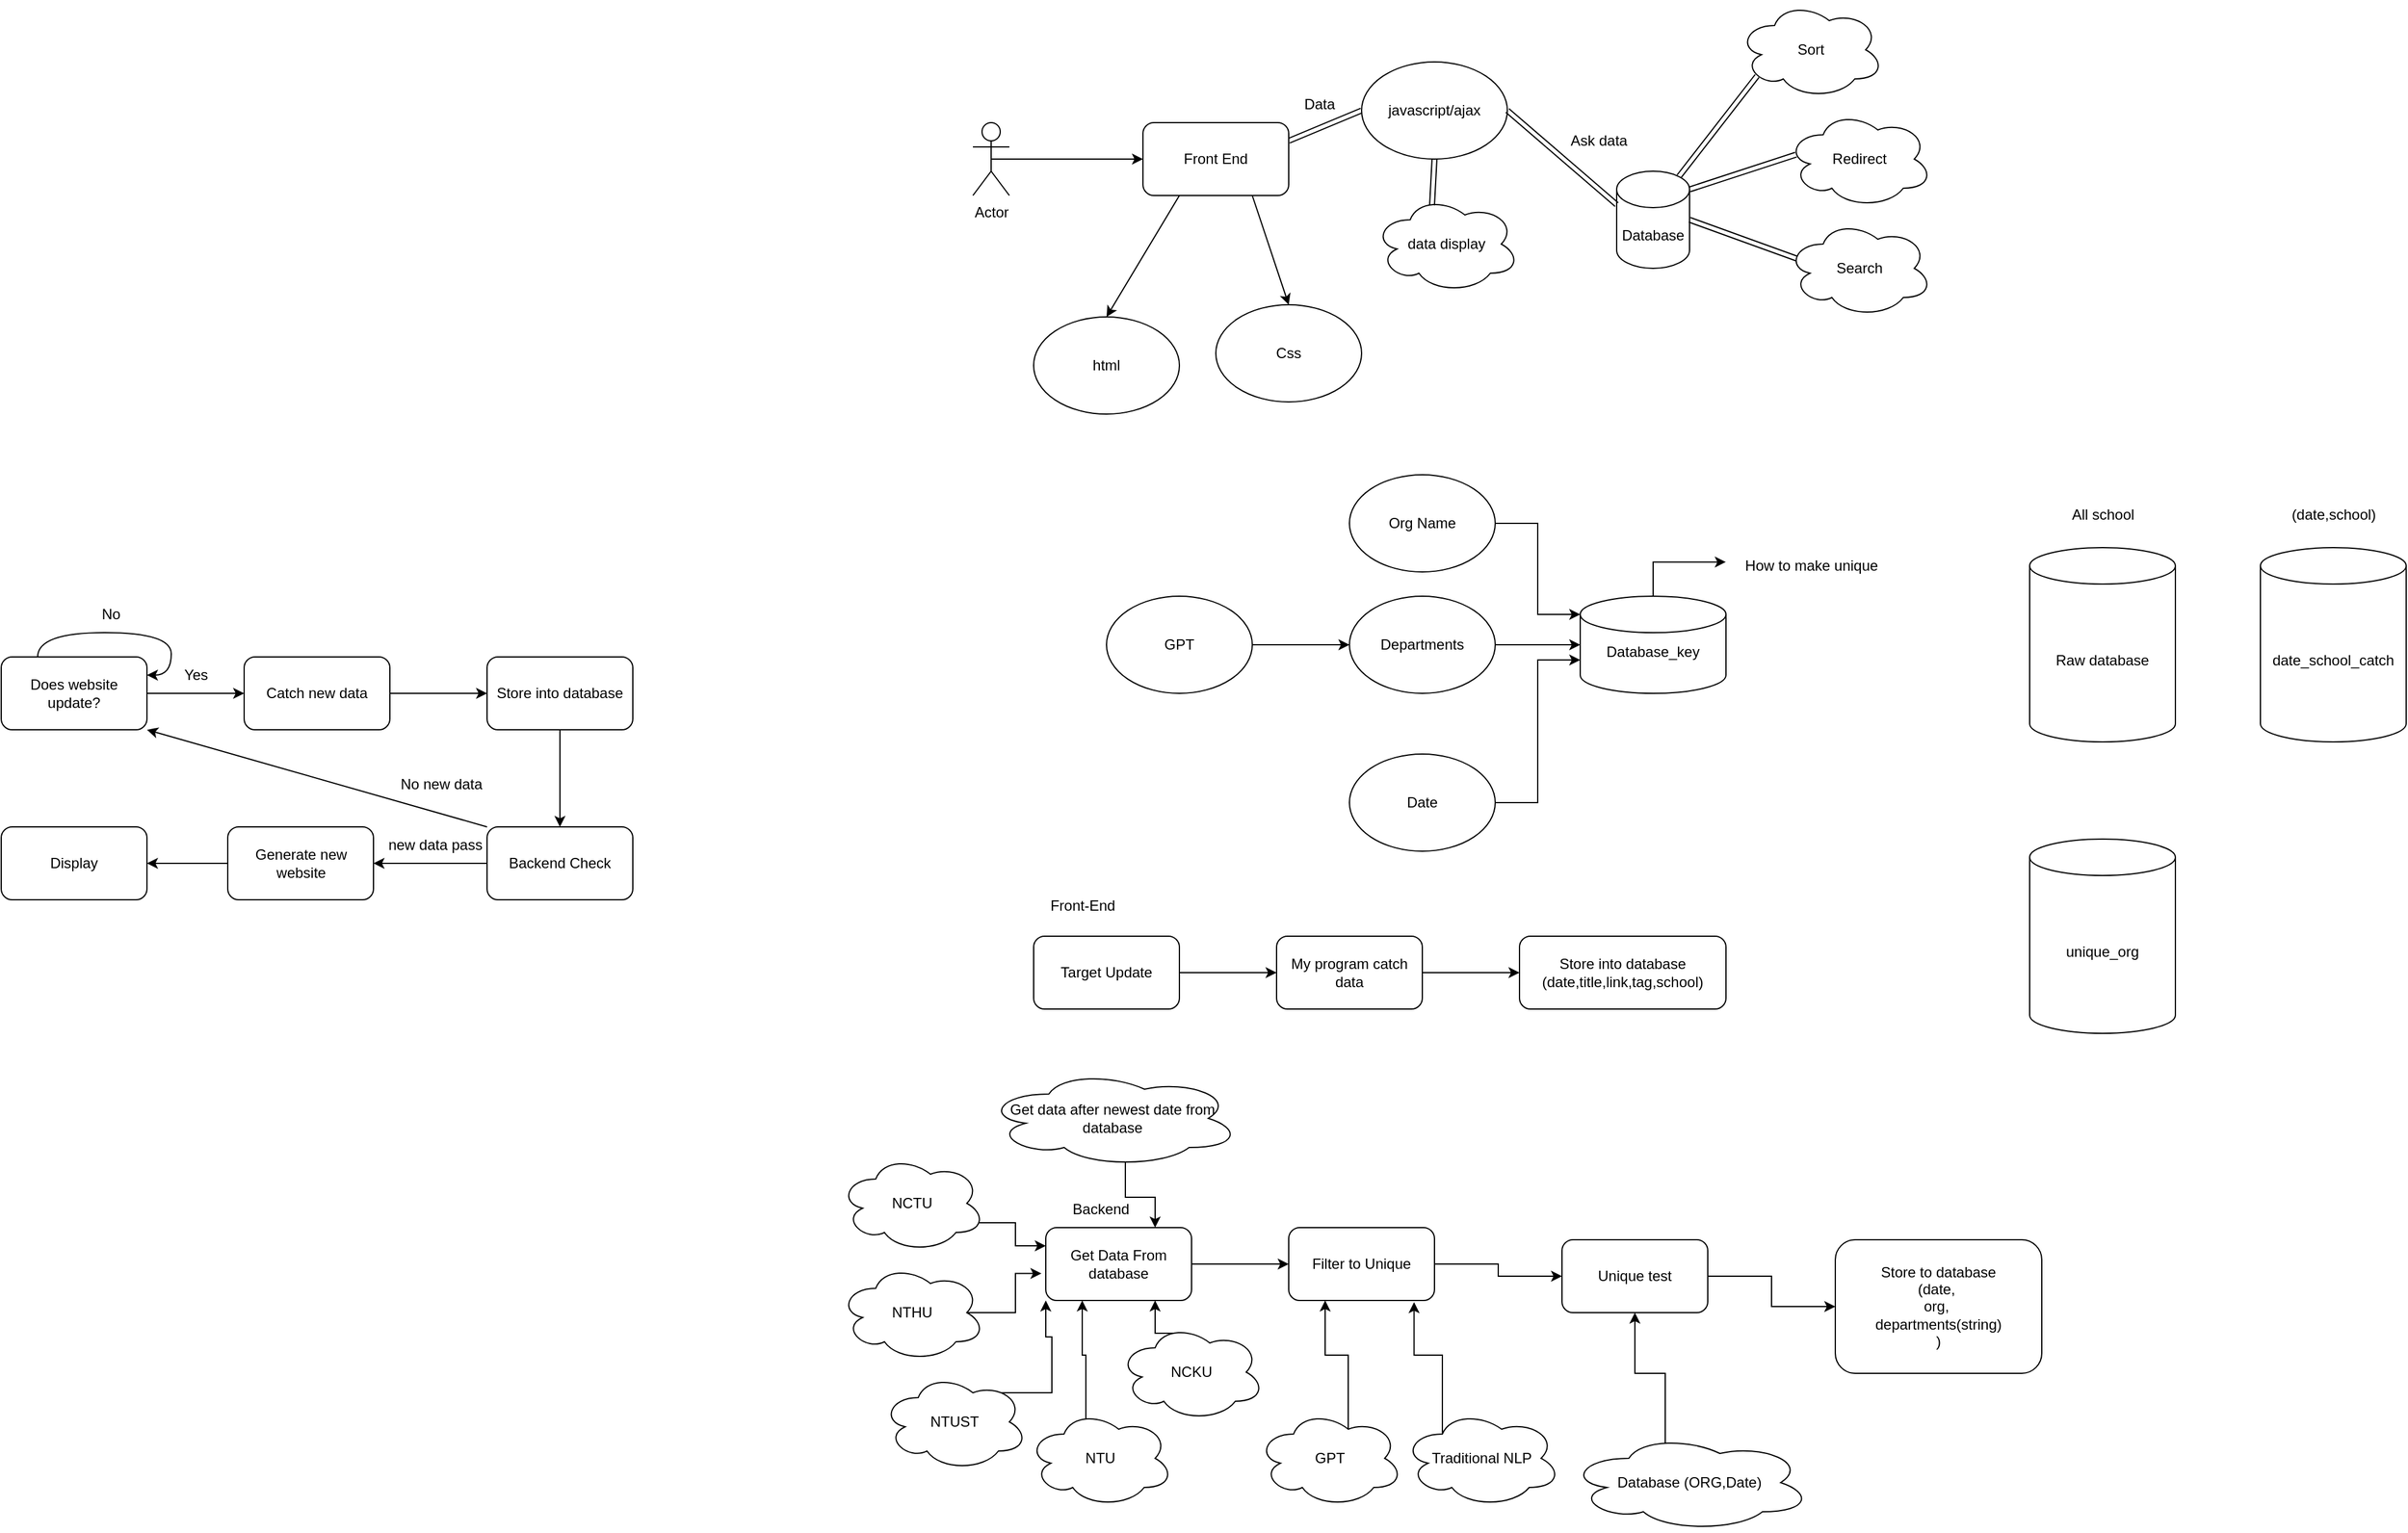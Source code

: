 <mxfile version="22.1.18" type="device">
  <diagram name="第 1 页" id="K15oJnlz1KfSimIGxwEL">
    <mxGraphModel dx="3434" dy="1440" grid="1" gridSize="10" guides="1" tooltips="1" connect="1" arrows="1" fold="1" page="1" pageScale="1" pageWidth="827" pageHeight="1169" math="0" shadow="0">
      <root>
        <mxCell id="0" />
        <mxCell id="1" parent="0" />
        <mxCell id="BRt7WCKSTu4rZKfEVuEu-6" style="edgeStyle=none;rounded=0;orthogonalLoop=1;jettySize=auto;html=1;exitX=0.5;exitY=0.5;exitDx=0;exitDy=0;exitPerimeter=0;entryX=0;entryY=0.5;entryDx=0;entryDy=0;" parent="1" source="BRt7WCKSTu4rZKfEVuEu-1" target="BRt7WCKSTu4rZKfEVuEu-2" edge="1">
          <mxGeometry relative="1" as="geometry" />
        </mxCell>
        <mxCell id="BRt7WCKSTu4rZKfEVuEu-1" value="Actor" style="shape=umlActor;verticalLabelPosition=bottom;verticalAlign=top;html=1;outlineConnect=0;" parent="1" vertex="1">
          <mxGeometry x="60" y="100" width="30" height="60" as="geometry" />
        </mxCell>
        <mxCell id="BRt7WCKSTu4rZKfEVuEu-10" style="edgeStyle=none;rounded=0;orthogonalLoop=1;jettySize=auto;html=1;exitX=0.25;exitY=1;exitDx=0;exitDy=0;entryX=0.5;entryY=0;entryDx=0;entryDy=0;" parent="1" source="BRt7WCKSTu4rZKfEVuEu-2" target="BRt7WCKSTu4rZKfEVuEu-9" edge="1">
          <mxGeometry relative="1" as="geometry" />
        </mxCell>
        <mxCell id="BRt7WCKSTu4rZKfEVuEu-12" style="edgeStyle=none;rounded=0;orthogonalLoop=1;jettySize=auto;html=1;exitX=0.75;exitY=1;exitDx=0;exitDy=0;entryX=0.5;entryY=0;entryDx=0;entryDy=0;" parent="1" source="BRt7WCKSTu4rZKfEVuEu-2" target="BRt7WCKSTu4rZKfEVuEu-11" edge="1">
          <mxGeometry relative="1" as="geometry" />
        </mxCell>
        <mxCell id="UNTsL4X8be6_e4IBfRlv-2" style="edgeStyle=none;shape=link;rounded=0;orthogonalLoop=1;jettySize=auto;html=1;exitX=1;exitY=0.25;exitDx=0;exitDy=0;entryX=0;entryY=0.5;entryDx=0;entryDy=0;" parent="1" source="BRt7WCKSTu4rZKfEVuEu-2" target="BRt7WCKSTu4rZKfEVuEu-13" edge="1">
          <mxGeometry relative="1" as="geometry" />
        </mxCell>
        <mxCell id="BRt7WCKSTu4rZKfEVuEu-2" value="Front End" style="rounded=1;whiteSpace=wrap;html=1;" parent="1" vertex="1">
          <mxGeometry x="200" y="100" width="120" height="60" as="geometry" />
        </mxCell>
        <mxCell id="BRt7WCKSTu4rZKfEVuEu-3" value="Database" style="shape=cylinder3;whiteSpace=wrap;html=1;boundedLbl=1;backgroundOutline=1;size=15;" parent="1" vertex="1">
          <mxGeometry x="590" y="140" width="60" height="80" as="geometry" />
        </mxCell>
        <mxCell id="BRt7WCKSTu4rZKfEVuEu-9" value="html" style="ellipse;whiteSpace=wrap;html=1;" parent="1" vertex="1">
          <mxGeometry x="110" y="260" width="120" height="80" as="geometry" />
        </mxCell>
        <mxCell id="BRt7WCKSTu4rZKfEVuEu-11" value="Css" style="ellipse;whiteSpace=wrap;html=1;" parent="1" vertex="1">
          <mxGeometry x="260" y="250" width="120" height="80" as="geometry" />
        </mxCell>
        <mxCell id="BRt7WCKSTu4rZKfEVuEu-13" value="javascript/ajax" style="ellipse;whiteSpace=wrap;html=1;" parent="1" vertex="1">
          <mxGeometry x="380" y="50" width="120" height="80" as="geometry" />
        </mxCell>
        <mxCell id="BRt7WCKSTu4rZKfEVuEu-15" value="Sort" style="ellipse;shape=cloud;whiteSpace=wrap;html=1;" parent="1" vertex="1">
          <mxGeometry x="690" width="120" height="80" as="geometry" />
        </mxCell>
        <mxCell id="BRt7WCKSTu4rZKfEVuEu-16" value="Redirect" style="ellipse;shape=cloud;whiteSpace=wrap;html=1;" parent="1" vertex="1">
          <mxGeometry x="730" y="90" width="120" height="80" as="geometry" />
        </mxCell>
        <mxCell id="BRt7WCKSTu4rZKfEVuEu-17" value="Search" style="ellipse;shape=cloud;whiteSpace=wrap;html=1;" parent="1" vertex="1">
          <mxGeometry x="730" y="180" width="120" height="80" as="geometry" />
        </mxCell>
        <mxCell id="BRt7WCKSTu4rZKfEVuEu-19" style="edgeStyle=none;shape=link;rounded=0;orthogonalLoop=1;jettySize=auto;html=1;exitX=0.855;exitY=0;exitDx=0;exitDy=4.35;exitPerimeter=0;entryX=0.13;entryY=0.77;entryDx=0;entryDy=0;entryPerimeter=0;" parent="1" source="BRt7WCKSTu4rZKfEVuEu-3" target="BRt7WCKSTu4rZKfEVuEu-15" edge="1">
          <mxGeometry relative="1" as="geometry" />
        </mxCell>
        <mxCell id="BRt7WCKSTu4rZKfEVuEu-20" style="edgeStyle=none;shape=link;rounded=0;orthogonalLoop=1;jettySize=auto;html=1;exitX=1;exitY=0;exitDx=0;exitDy=15;exitPerimeter=0;entryX=0.063;entryY=0.455;entryDx=0;entryDy=0;entryPerimeter=0;" parent="1" source="BRt7WCKSTu4rZKfEVuEu-3" target="BRt7WCKSTu4rZKfEVuEu-16" edge="1">
          <mxGeometry relative="1" as="geometry" />
        </mxCell>
        <mxCell id="BRt7WCKSTu4rZKfEVuEu-21" style="edgeStyle=none;shape=link;rounded=0;orthogonalLoop=1;jettySize=auto;html=1;exitX=1;exitY=0.5;exitDx=0;exitDy=0;exitPerimeter=0;entryX=0.07;entryY=0.4;entryDx=0;entryDy=0;entryPerimeter=0;" parent="1" source="BRt7WCKSTu4rZKfEVuEu-3" target="BRt7WCKSTu4rZKfEVuEu-17" edge="1">
          <mxGeometry relative="1" as="geometry" />
        </mxCell>
        <mxCell id="UNTsL4X8be6_e4IBfRlv-3" style="edgeStyle=none;shape=link;rounded=0;orthogonalLoop=1;jettySize=auto;html=1;exitX=1;exitY=0.5;exitDx=0;exitDy=0;entryX=0;entryY=0;entryDx=0;entryDy=27.5;entryPerimeter=0;" parent="1" source="BRt7WCKSTu4rZKfEVuEu-13" target="BRt7WCKSTu4rZKfEVuEu-3" edge="1">
          <mxGeometry relative="1" as="geometry" />
        </mxCell>
        <mxCell id="UNTsL4X8be6_e4IBfRlv-5" value="data display" style="ellipse;shape=cloud;whiteSpace=wrap;html=1;" parent="1" vertex="1">
          <mxGeometry x="390" y="160" width="120" height="80" as="geometry" />
        </mxCell>
        <mxCell id="UNTsL4X8be6_e4IBfRlv-6" style="edgeStyle=none;shape=link;rounded=0;orthogonalLoop=1;jettySize=auto;html=1;exitX=0.5;exitY=1;exitDx=0;exitDy=0;entryX=0.4;entryY=0.1;entryDx=0;entryDy=0;entryPerimeter=0;" parent="1" source="BRt7WCKSTu4rZKfEVuEu-13" target="UNTsL4X8be6_e4IBfRlv-5" edge="1">
          <mxGeometry relative="1" as="geometry" />
        </mxCell>
        <mxCell id="UNTsL4X8be6_e4IBfRlv-7" value="Ask data" style="text;html=1;align=center;verticalAlign=middle;resizable=0;points=[];autosize=1;strokeColor=none;fillColor=none;" parent="1" vertex="1">
          <mxGeometry x="540" y="100" width="70" height="30" as="geometry" />
        </mxCell>
        <mxCell id="UNTsL4X8be6_e4IBfRlv-8" value="Data" style="text;html=1;align=center;verticalAlign=middle;resizable=0;points=[];autosize=1;strokeColor=none;fillColor=none;" parent="1" vertex="1">
          <mxGeometry x="320" y="70" width="50" height="30" as="geometry" />
        </mxCell>
        <mxCell id="4aE0b3_Cc9MJbwsuqQbb-5" value="" style="edgeStyle=orthogonalEdgeStyle;rounded=0;orthogonalLoop=1;jettySize=auto;html=1;" edge="1" parent="1" source="4aE0b3_Cc9MJbwsuqQbb-3" target="4aE0b3_Cc9MJbwsuqQbb-4">
          <mxGeometry relative="1" as="geometry" />
        </mxCell>
        <mxCell id="4aE0b3_Cc9MJbwsuqQbb-3" value="GPT" style="ellipse;whiteSpace=wrap;html=1;" vertex="1" parent="1">
          <mxGeometry x="170" y="490" width="120" height="80" as="geometry" />
        </mxCell>
        <mxCell id="4aE0b3_Cc9MJbwsuqQbb-4" value="Departments" style="ellipse;whiteSpace=wrap;html=1;" vertex="1" parent="1">
          <mxGeometry x="370" y="490" width="120" height="80" as="geometry" />
        </mxCell>
        <mxCell id="4aE0b3_Cc9MJbwsuqQbb-9" value="&lt;div&gt;Database_key&lt;/div&gt;&lt;div&gt;&lt;br&gt;&lt;/div&gt;" style="shape=cylinder3;whiteSpace=wrap;html=1;boundedLbl=1;backgroundOutline=1;size=15;" vertex="1" parent="1">
          <mxGeometry x="560" y="490" width="120" height="80" as="geometry" />
        </mxCell>
        <mxCell id="4aE0b3_Cc9MJbwsuqQbb-10" style="edgeStyle=orthogonalEdgeStyle;rounded=0;orthogonalLoop=1;jettySize=auto;html=1;exitX=1;exitY=0.5;exitDx=0;exitDy=0;entryX=0;entryY=0.5;entryDx=0;entryDy=0;entryPerimeter=0;" edge="1" parent="1" source="4aE0b3_Cc9MJbwsuqQbb-4" target="4aE0b3_Cc9MJbwsuqQbb-9">
          <mxGeometry relative="1" as="geometry" />
        </mxCell>
        <mxCell id="4aE0b3_Cc9MJbwsuqQbb-13" value="Org Name" style="ellipse;whiteSpace=wrap;html=1;" vertex="1" parent="1">
          <mxGeometry x="370" y="390" width="120" height="80" as="geometry" />
        </mxCell>
        <mxCell id="4aE0b3_Cc9MJbwsuqQbb-14" style="edgeStyle=orthogonalEdgeStyle;rounded=0;orthogonalLoop=1;jettySize=auto;html=1;exitX=1;exitY=0.5;exitDx=0;exitDy=0;entryX=0;entryY=0;entryDx=0;entryDy=15;entryPerimeter=0;" edge="1" parent="1" source="4aE0b3_Cc9MJbwsuqQbb-13" target="4aE0b3_Cc9MJbwsuqQbb-9">
          <mxGeometry relative="1" as="geometry" />
        </mxCell>
        <mxCell id="4aE0b3_Cc9MJbwsuqQbb-15" value="Date" style="ellipse;whiteSpace=wrap;html=1;" vertex="1" parent="1">
          <mxGeometry x="370" y="620" width="120" height="80" as="geometry" />
        </mxCell>
        <mxCell id="4aE0b3_Cc9MJbwsuqQbb-16" style="edgeStyle=orthogonalEdgeStyle;rounded=0;orthogonalLoop=1;jettySize=auto;html=1;exitX=1;exitY=0.5;exitDx=0;exitDy=0;entryX=0;entryY=0;entryDx=0;entryDy=52.5;entryPerimeter=0;" edge="1" parent="1" source="4aE0b3_Cc9MJbwsuqQbb-15" target="4aE0b3_Cc9MJbwsuqQbb-9">
          <mxGeometry relative="1" as="geometry" />
        </mxCell>
        <mxCell id="4aE0b3_Cc9MJbwsuqQbb-18" value="How to make unique" style="text;html=1;align=center;verticalAlign=middle;resizable=0;points=[];autosize=1;strokeColor=none;fillColor=none;" vertex="1" parent="1">
          <mxGeometry x="680" y="450" width="140" height="30" as="geometry" />
        </mxCell>
        <mxCell id="4aE0b3_Cc9MJbwsuqQbb-19" style="edgeStyle=orthogonalEdgeStyle;rounded=0;orthogonalLoop=1;jettySize=auto;html=1;exitX=0.5;exitY=0;exitDx=0;exitDy=0;exitPerimeter=0;entryX=-0.001;entryY=0.395;entryDx=0;entryDy=0;entryPerimeter=0;" edge="1" parent="1" source="4aE0b3_Cc9MJbwsuqQbb-9" target="4aE0b3_Cc9MJbwsuqQbb-18">
          <mxGeometry relative="1" as="geometry" />
        </mxCell>
        <mxCell id="4aE0b3_Cc9MJbwsuqQbb-38" style="edgeStyle=orthogonalEdgeStyle;rounded=0;orthogonalLoop=1;jettySize=auto;html=1;exitX=1;exitY=0.5;exitDx=0;exitDy=0;entryX=0;entryY=0.5;entryDx=0;entryDy=0;" edge="1" parent="1" source="4aE0b3_Cc9MJbwsuqQbb-32" target="4aE0b3_Cc9MJbwsuqQbb-37">
          <mxGeometry relative="1" as="geometry" />
        </mxCell>
        <mxCell id="4aE0b3_Cc9MJbwsuqQbb-32" value="Get Data From database" style="rounded=1;whiteSpace=wrap;html=1;" vertex="1" parent="1">
          <mxGeometry x="120" y="1010" width="120" height="60" as="geometry" />
        </mxCell>
        <mxCell id="4aE0b3_Cc9MJbwsuqQbb-33" value="Backend" style="text;html=1;align=center;verticalAlign=middle;resizable=0;points=[];autosize=1;strokeColor=none;fillColor=none;" vertex="1" parent="1">
          <mxGeometry x="130" y="980" width="70" height="30" as="geometry" />
        </mxCell>
        <mxCell id="4aE0b3_Cc9MJbwsuqQbb-35" value="" style="group" vertex="1" connectable="0" parent="1">
          <mxGeometry x="110" y="730" width="570" height="100" as="geometry" />
        </mxCell>
        <mxCell id="4aE0b3_Cc9MJbwsuqQbb-20" value="Target Update" style="rounded=1;whiteSpace=wrap;html=1;" vertex="1" parent="4aE0b3_Cc9MJbwsuqQbb-35">
          <mxGeometry y="40" width="120" height="60" as="geometry" />
        </mxCell>
        <mxCell id="4aE0b3_Cc9MJbwsuqQbb-21" value="My program catch data" style="rounded=1;whiteSpace=wrap;html=1;" vertex="1" parent="4aE0b3_Cc9MJbwsuqQbb-35">
          <mxGeometry x="200" y="40" width="120" height="60" as="geometry" />
        </mxCell>
        <mxCell id="4aE0b3_Cc9MJbwsuqQbb-22" value="" style="edgeStyle=orthogonalEdgeStyle;rounded=0;orthogonalLoop=1;jettySize=auto;html=1;" edge="1" parent="4aE0b3_Cc9MJbwsuqQbb-35" source="4aE0b3_Cc9MJbwsuqQbb-20" target="4aE0b3_Cc9MJbwsuqQbb-21">
          <mxGeometry relative="1" as="geometry" />
        </mxCell>
        <mxCell id="4aE0b3_Cc9MJbwsuqQbb-30" value="&lt;div&gt;Store into database&lt;/div&gt;&lt;div&gt;(date,title,link,tag,school)&lt;br&gt;&lt;/div&gt;" style="rounded=1;whiteSpace=wrap;html=1;" vertex="1" parent="4aE0b3_Cc9MJbwsuqQbb-35">
          <mxGeometry x="400" y="40" width="170" height="60" as="geometry" />
        </mxCell>
        <mxCell id="4aE0b3_Cc9MJbwsuqQbb-24" value="" style="edgeStyle=orthogonalEdgeStyle;rounded=0;orthogonalLoop=1;jettySize=auto;html=1;entryX=0;entryY=0.5;entryDx=0;entryDy=0;" edge="1" parent="4aE0b3_Cc9MJbwsuqQbb-35" source="4aE0b3_Cc9MJbwsuqQbb-21" target="4aE0b3_Cc9MJbwsuqQbb-30">
          <mxGeometry relative="1" as="geometry">
            <mxPoint x="400" y="70" as="targetPoint" />
          </mxGeometry>
        </mxCell>
        <mxCell id="4aE0b3_Cc9MJbwsuqQbb-34" value="Front-End" style="text;html=1;align=center;verticalAlign=middle;resizable=0;points=[];autosize=1;strokeColor=none;fillColor=none;" vertex="1" parent="4aE0b3_Cc9MJbwsuqQbb-35">
          <mxGeometry width="80" height="30" as="geometry" />
        </mxCell>
        <mxCell id="4aE0b3_Cc9MJbwsuqQbb-61" style="edgeStyle=orthogonalEdgeStyle;rounded=0;orthogonalLoop=1;jettySize=auto;html=1;exitX=1;exitY=0.5;exitDx=0;exitDy=0;entryX=0;entryY=0.5;entryDx=0;entryDy=0;" edge="1" parent="1" source="4aE0b3_Cc9MJbwsuqQbb-37" target="4aE0b3_Cc9MJbwsuqQbb-59">
          <mxGeometry relative="1" as="geometry" />
        </mxCell>
        <mxCell id="4aE0b3_Cc9MJbwsuqQbb-37" value="Filter to Unique" style="rounded=1;whiteSpace=wrap;html=1;" vertex="1" parent="1">
          <mxGeometry x="320" y="1010" width="120" height="60" as="geometry" />
        </mxCell>
        <mxCell id="4aE0b3_Cc9MJbwsuqQbb-39" value="&lt;div&gt;Store to database&lt;/div&gt;&lt;div&gt;(date,&amp;nbsp;&lt;/div&gt;&lt;div&gt;org,&amp;nbsp;&lt;/div&gt;&lt;div&gt;departments(string)&lt;/div&gt;&lt;div&gt;)&lt;br&gt;&lt;/div&gt;" style="rounded=1;whiteSpace=wrap;html=1;" vertex="1" parent="1">
          <mxGeometry x="770" y="1020" width="170" height="110" as="geometry" />
        </mxCell>
        <mxCell id="4aE0b3_Cc9MJbwsuqQbb-43" style="edgeStyle=orthogonalEdgeStyle;rounded=0;orthogonalLoop=1;jettySize=auto;html=1;exitX=0.625;exitY=0.2;exitDx=0;exitDy=0;exitPerimeter=0;entryX=0.25;entryY=1;entryDx=0;entryDy=0;" edge="1" parent="1" source="4aE0b3_Cc9MJbwsuqQbb-41" target="4aE0b3_Cc9MJbwsuqQbb-37">
          <mxGeometry relative="1" as="geometry" />
        </mxCell>
        <mxCell id="4aE0b3_Cc9MJbwsuqQbb-41" value="GPT" style="ellipse;shape=cloud;whiteSpace=wrap;html=1;" vertex="1" parent="1">
          <mxGeometry x="294" y="1160" width="120" height="80" as="geometry" />
        </mxCell>
        <mxCell id="4aE0b3_Cc9MJbwsuqQbb-46" style="edgeStyle=orthogonalEdgeStyle;rounded=0;orthogonalLoop=1;jettySize=auto;html=1;exitX=0.25;exitY=0.25;exitDx=0;exitDy=0;exitPerimeter=0;entryX=0.86;entryY=1.023;entryDx=0;entryDy=0;entryPerimeter=0;" edge="1" parent="1" source="4aE0b3_Cc9MJbwsuqQbb-42" target="4aE0b3_Cc9MJbwsuqQbb-37">
          <mxGeometry relative="1" as="geometry">
            <mxPoint x="400" y="1080" as="targetPoint" />
          </mxGeometry>
        </mxCell>
        <mxCell id="4aE0b3_Cc9MJbwsuqQbb-42" value="Traditional NLP" style="ellipse;shape=cloud;whiteSpace=wrap;html=1;" vertex="1" parent="1">
          <mxGeometry x="414" y="1160" width="130" height="80" as="geometry" />
        </mxCell>
        <mxCell id="4aE0b3_Cc9MJbwsuqQbb-54" style="edgeStyle=orthogonalEdgeStyle;rounded=0;orthogonalLoop=1;jettySize=auto;html=1;exitX=0.625;exitY=0.2;exitDx=0;exitDy=0;exitPerimeter=0;entryX=0;entryY=1;entryDx=0;entryDy=0;" edge="1" parent="1" source="4aE0b3_Cc9MJbwsuqQbb-47" target="4aE0b3_Cc9MJbwsuqQbb-32">
          <mxGeometry relative="1" as="geometry" />
        </mxCell>
        <mxCell id="4aE0b3_Cc9MJbwsuqQbb-47" value="NTUST" style="ellipse;shape=cloud;whiteSpace=wrap;html=1;" vertex="1" parent="1">
          <mxGeometry x="-15" y="1130" width="120" height="80" as="geometry" />
        </mxCell>
        <mxCell id="4aE0b3_Cc9MJbwsuqQbb-55" style="edgeStyle=orthogonalEdgeStyle;rounded=0;orthogonalLoop=1;jettySize=auto;html=1;exitX=0.4;exitY=0.1;exitDx=0;exitDy=0;exitPerimeter=0;entryX=0.25;entryY=1;entryDx=0;entryDy=0;" edge="1" parent="1" source="4aE0b3_Cc9MJbwsuqQbb-48" target="4aE0b3_Cc9MJbwsuqQbb-32">
          <mxGeometry relative="1" as="geometry" />
        </mxCell>
        <mxCell id="4aE0b3_Cc9MJbwsuqQbb-48" value="NTU" style="ellipse;shape=cloud;whiteSpace=wrap;html=1;" vertex="1" parent="1">
          <mxGeometry x="105" y="1160" width="120" height="80" as="geometry" />
        </mxCell>
        <mxCell id="4aE0b3_Cc9MJbwsuqQbb-49" value="NTHU" style="ellipse;shape=cloud;whiteSpace=wrap;html=1;" vertex="1" parent="1">
          <mxGeometry x="-50" y="1040" width="120" height="80" as="geometry" />
        </mxCell>
        <mxCell id="4aE0b3_Cc9MJbwsuqQbb-56" style="edgeStyle=orthogonalEdgeStyle;rounded=0;orthogonalLoop=1;jettySize=auto;html=1;exitX=0.4;exitY=0.1;exitDx=0;exitDy=0;exitPerimeter=0;entryX=0.75;entryY=1;entryDx=0;entryDy=0;" edge="1" parent="1" source="4aE0b3_Cc9MJbwsuqQbb-50" target="4aE0b3_Cc9MJbwsuqQbb-32">
          <mxGeometry relative="1" as="geometry" />
        </mxCell>
        <mxCell id="4aE0b3_Cc9MJbwsuqQbb-50" value="NCKU" style="ellipse;shape=cloud;whiteSpace=wrap;html=1;" vertex="1" parent="1">
          <mxGeometry x="180" y="1089" width="120" height="80" as="geometry" />
        </mxCell>
        <mxCell id="4aE0b3_Cc9MJbwsuqQbb-52" style="edgeStyle=orthogonalEdgeStyle;rounded=0;orthogonalLoop=1;jettySize=auto;html=1;exitX=0.96;exitY=0.7;exitDx=0;exitDy=0;exitPerimeter=0;entryX=0;entryY=0.25;entryDx=0;entryDy=0;" edge="1" parent="1" source="4aE0b3_Cc9MJbwsuqQbb-51" target="4aE0b3_Cc9MJbwsuqQbb-32">
          <mxGeometry relative="1" as="geometry" />
        </mxCell>
        <mxCell id="4aE0b3_Cc9MJbwsuqQbb-51" value="NCTU" style="ellipse;shape=cloud;whiteSpace=wrap;html=1;" vertex="1" parent="1">
          <mxGeometry x="-50" y="950" width="120" height="80" as="geometry" />
        </mxCell>
        <mxCell id="4aE0b3_Cc9MJbwsuqQbb-53" style="edgeStyle=orthogonalEdgeStyle;rounded=0;orthogonalLoop=1;jettySize=auto;html=1;exitX=0.875;exitY=0.5;exitDx=0;exitDy=0;exitPerimeter=0;entryX=-0.03;entryY=0.63;entryDx=0;entryDy=0;entryPerimeter=0;" edge="1" parent="1" source="4aE0b3_Cc9MJbwsuqQbb-49" target="4aE0b3_Cc9MJbwsuqQbb-32">
          <mxGeometry relative="1" as="geometry" />
        </mxCell>
        <mxCell id="4aE0b3_Cc9MJbwsuqQbb-60" style="edgeStyle=orthogonalEdgeStyle;rounded=0;orthogonalLoop=1;jettySize=auto;html=1;exitX=0.4;exitY=0.1;exitDx=0;exitDy=0;exitPerimeter=0;entryX=0.5;entryY=1;entryDx=0;entryDy=0;" edge="1" parent="1" source="4aE0b3_Cc9MJbwsuqQbb-58" target="4aE0b3_Cc9MJbwsuqQbb-59">
          <mxGeometry relative="1" as="geometry" />
        </mxCell>
        <mxCell id="4aE0b3_Cc9MJbwsuqQbb-58" value="Database (ORG,Date)" style="ellipse;shape=cloud;whiteSpace=wrap;html=1;" vertex="1" parent="1">
          <mxGeometry x="550" y="1180" width="200" height="80" as="geometry" />
        </mxCell>
        <mxCell id="4aE0b3_Cc9MJbwsuqQbb-62" style="edgeStyle=orthogonalEdgeStyle;rounded=0;orthogonalLoop=1;jettySize=auto;html=1;exitX=1;exitY=0.5;exitDx=0;exitDy=0;entryX=0;entryY=0.5;entryDx=0;entryDy=0;" edge="1" parent="1" source="4aE0b3_Cc9MJbwsuqQbb-59" target="4aE0b3_Cc9MJbwsuqQbb-39">
          <mxGeometry relative="1" as="geometry" />
        </mxCell>
        <mxCell id="4aE0b3_Cc9MJbwsuqQbb-59" value="Unique test" style="rounded=1;whiteSpace=wrap;html=1;" vertex="1" parent="1">
          <mxGeometry x="545" y="1020" width="120" height="60" as="geometry" />
        </mxCell>
        <mxCell id="4aE0b3_Cc9MJbwsuqQbb-65" style="edgeStyle=orthogonalEdgeStyle;rounded=0;orthogonalLoop=1;jettySize=auto;html=1;exitX=0.55;exitY=0.95;exitDx=0;exitDy=0;exitPerimeter=0;entryX=0.75;entryY=0;entryDx=0;entryDy=0;" edge="1" parent="1" source="4aE0b3_Cc9MJbwsuqQbb-64" target="4aE0b3_Cc9MJbwsuqQbb-32">
          <mxGeometry relative="1" as="geometry" />
        </mxCell>
        <mxCell id="4aE0b3_Cc9MJbwsuqQbb-64" value="Get data after newest date from database" style="ellipse;shape=cloud;whiteSpace=wrap;html=1;" vertex="1" parent="1">
          <mxGeometry x="70" y="880" width="210" height="80" as="geometry" />
        </mxCell>
        <mxCell id="4aE0b3_Cc9MJbwsuqQbb-66" value="Raw database" style="shape=cylinder3;whiteSpace=wrap;html=1;boundedLbl=1;backgroundOutline=1;size=15;" vertex="1" parent="1">
          <mxGeometry x="930" y="450" width="120" height="160" as="geometry" />
        </mxCell>
        <mxCell id="4aE0b3_Cc9MJbwsuqQbb-67" value="date_school_catch" style="shape=cylinder3;whiteSpace=wrap;html=1;boundedLbl=1;backgroundOutline=1;size=15;" vertex="1" parent="1">
          <mxGeometry x="1120" y="450" width="120" height="160" as="geometry" />
        </mxCell>
        <mxCell id="4aE0b3_Cc9MJbwsuqQbb-68" value="unique_org" style="shape=cylinder3;whiteSpace=wrap;html=1;boundedLbl=1;backgroundOutline=1;size=15;" vertex="1" parent="1">
          <mxGeometry x="930" y="690" width="120" height="160" as="geometry" />
        </mxCell>
        <mxCell id="4aE0b3_Cc9MJbwsuqQbb-69" value="All school" style="text;html=1;align=center;verticalAlign=middle;resizable=0;points=[];autosize=1;strokeColor=none;fillColor=none;" vertex="1" parent="1">
          <mxGeometry x="950" y="408" width="80" height="30" as="geometry" />
        </mxCell>
        <mxCell id="4aE0b3_Cc9MJbwsuqQbb-70" value="(date,school)" style="text;html=1;align=center;verticalAlign=middle;resizable=0;points=[];autosize=1;strokeColor=none;fillColor=none;" vertex="1" parent="1">
          <mxGeometry x="1130" y="408" width="100" height="30" as="geometry" />
        </mxCell>
        <mxCell id="4aE0b3_Cc9MJbwsuqQbb-75" value="" style="edgeStyle=orthogonalEdgeStyle;rounded=0;orthogonalLoop=1;jettySize=auto;html=1;" edge="1" parent="1" source="4aE0b3_Cc9MJbwsuqQbb-71" target="4aE0b3_Cc9MJbwsuqQbb-74">
          <mxGeometry relative="1" as="geometry" />
        </mxCell>
        <mxCell id="4aE0b3_Cc9MJbwsuqQbb-71" value="Catch new data" style="rounded=1;whiteSpace=wrap;html=1;" vertex="1" parent="1">
          <mxGeometry x="-540" y="540" width="120" height="60" as="geometry" />
        </mxCell>
        <mxCell id="4aE0b3_Cc9MJbwsuqQbb-77" value="" style="edgeStyle=orthogonalEdgeStyle;rounded=0;orthogonalLoop=1;jettySize=auto;html=1;" edge="1" parent="1" source="4aE0b3_Cc9MJbwsuqQbb-74" target="4aE0b3_Cc9MJbwsuqQbb-76">
          <mxGeometry relative="1" as="geometry" />
        </mxCell>
        <mxCell id="4aE0b3_Cc9MJbwsuqQbb-74" value="Store into database" style="rounded=1;whiteSpace=wrap;html=1;" vertex="1" parent="1">
          <mxGeometry x="-340" y="540" width="120" height="60" as="geometry" />
        </mxCell>
        <mxCell id="4aE0b3_Cc9MJbwsuqQbb-79" value="" style="edgeStyle=orthogonalEdgeStyle;rounded=0;orthogonalLoop=1;jettySize=auto;html=1;" edge="1" parent="1" source="4aE0b3_Cc9MJbwsuqQbb-76" target="4aE0b3_Cc9MJbwsuqQbb-78">
          <mxGeometry relative="1" as="geometry" />
        </mxCell>
        <mxCell id="4aE0b3_Cc9MJbwsuqQbb-89" style="rounded=0;orthogonalLoop=1;jettySize=auto;html=1;exitX=0;exitY=0;exitDx=0;exitDy=0;entryX=1;entryY=1;entryDx=0;entryDy=0;" edge="1" parent="1" source="4aE0b3_Cc9MJbwsuqQbb-76" target="4aE0b3_Cc9MJbwsuqQbb-82">
          <mxGeometry relative="1" as="geometry" />
        </mxCell>
        <mxCell id="4aE0b3_Cc9MJbwsuqQbb-76" value="Backend Check" style="rounded=1;whiteSpace=wrap;html=1;" vertex="1" parent="1">
          <mxGeometry x="-340" y="680" width="120" height="60" as="geometry" />
        </mxCell>
        <mxCell id="4aE0b3_Cc9MJbwsuqQbb-81" value="" style="edgeStyle=orthogonalEdgeStyle;rounded=0;orthogonalLoop=1;jettySize=auto;html=1;" edge="1" parent="1" source="4aE0b3_Cc9MJbwsuqQbb-78" target="4aE0b3_Cc9MJbwsuqQbb-80">
          <mxGeometry relative="1" as="geometry" />
        </mxCell>
        <mxCell id="4aE0b3_Cc9MJbwsuqQbb-78" value="Generate new website" style="rounded=1;whiteSpace=wrap;html=1;" vertex="1" parent="1">
          <mxGeometry x="-553.5" y="680" width="120" height="60" as="geometry" />
        </mxCell>
        <mxCell id="4aE0b3_Cc9MJbwsuqQbb-80" value="Display" style="rounded=1;whiteSpace=wrap;html=1;" vertex="1" parent="1">
          <mxGeometry x="-740" y="680" width="120" height="60" as="geometry" />
        </mxCell>
        <mxCell id="4aE0b3_Cc9MJbwsuqQbb-83" style="edgeStyle=orthogonalEdgeStyle;rounded=0;orthogonalLoop=1;jettySize=auto;html=1;exitX=1;exitY=0.5;exitDx=0;exitDy=0;entryX=0;entryY=0.5;entryDx=0;entryDy=0;" edge="1" parent="1" source="4aE0b3_Cc9MJbwsuqQbb-82" target="4aE0b3_Cc9MJbwsuqQbb-71">
          <mxGeometry relative="1" as="geometry" />
        </mxCell>
        <mxCell id="4aE0b3_Cc9MJbwsuqQbb-82" value="Does website update?" style="rounded=1;whiteSpace=wrap;html=1;" vertex="1" parent="1">
          <mxGeometry x="-740" y="540" width="120" height="60" as="geometry" />
        </mxCell>
        <mxCell id="4aE0b3_Cc9MJbwsuqQbb-84" value="new data pass" style="text;html=1;align=center;verticalAlign=middle;resizable=0;points=[];autosize=1;strokeColor=none;fillColor=none;" vertex="1" parent="1">
          <mxGeometry x="-433.5" y="680" width="100" height="30" as="geometry" />
        </mxCell>
        <mxCell id="4aE0b3_Cc9MJbwsuqQbb-85" value="Yes" style="text;html=1;align=center;verticalAlign=middle;resizable=0;points=[];autosize=1;strokeColor=none;fillColor=none;" vertex="1" parent="1">
          <mxGeometry x="-600" y="540" width="40" height="30" as="geometry" />
        </mxCell>
        <mxCell id="4aE0b3_Cc9MJbwsuqQbb-86" style="edgeStyle=orthogonalEdgeStyle;rounded=0;orthogonalLoop=1;jettySize=auto;html=1;exitX=0.25;exitY=0;exitDx=0;exitDy=0;curved=1;entryX=1;entryY=0.25;entryDx=0;entryDy=0;" edge="1" parent="1" source="4aE0b3_Cc9MJbwsuqQbb-82" target="4aE0b3_Cc9MJbwsuqQbb-82">
          <mxGeometry relative="1" as="geometry">
            <mxPoint x="-590" y="460" as="targetPoint" />
          </mxGeometry>
        </mxCell>
        <mxCell id="4aE0b3_Cc9MJbwsuqQbb-87" value="No" style="text;html=1;align=center;verticalAlign=middle;resizable=0;points=[];autosize=1;strokeColor=none;fillColor=none;" vertex="1" parent="1">
          <mxGeometry x="-670" y="490" width="40" height="30" as="geometry" />
        </mxCell>
        <mxCell id="4aE0b3_Cc9MJbwsuqQbb-88" value="No new data" style="text;html=1;align=center;verticalAlign=middle;resizable=0;points=[];autosize=1;strokeColor=none;fillColor=none;" vertex="1" parent="1">
          <mxGeometry x="-423.5" y="630" width="90" height="30" as="geometry" />
        </mxCell>
      </root>
    </mxGraphModel>
  </diagram>
</mxfile>
